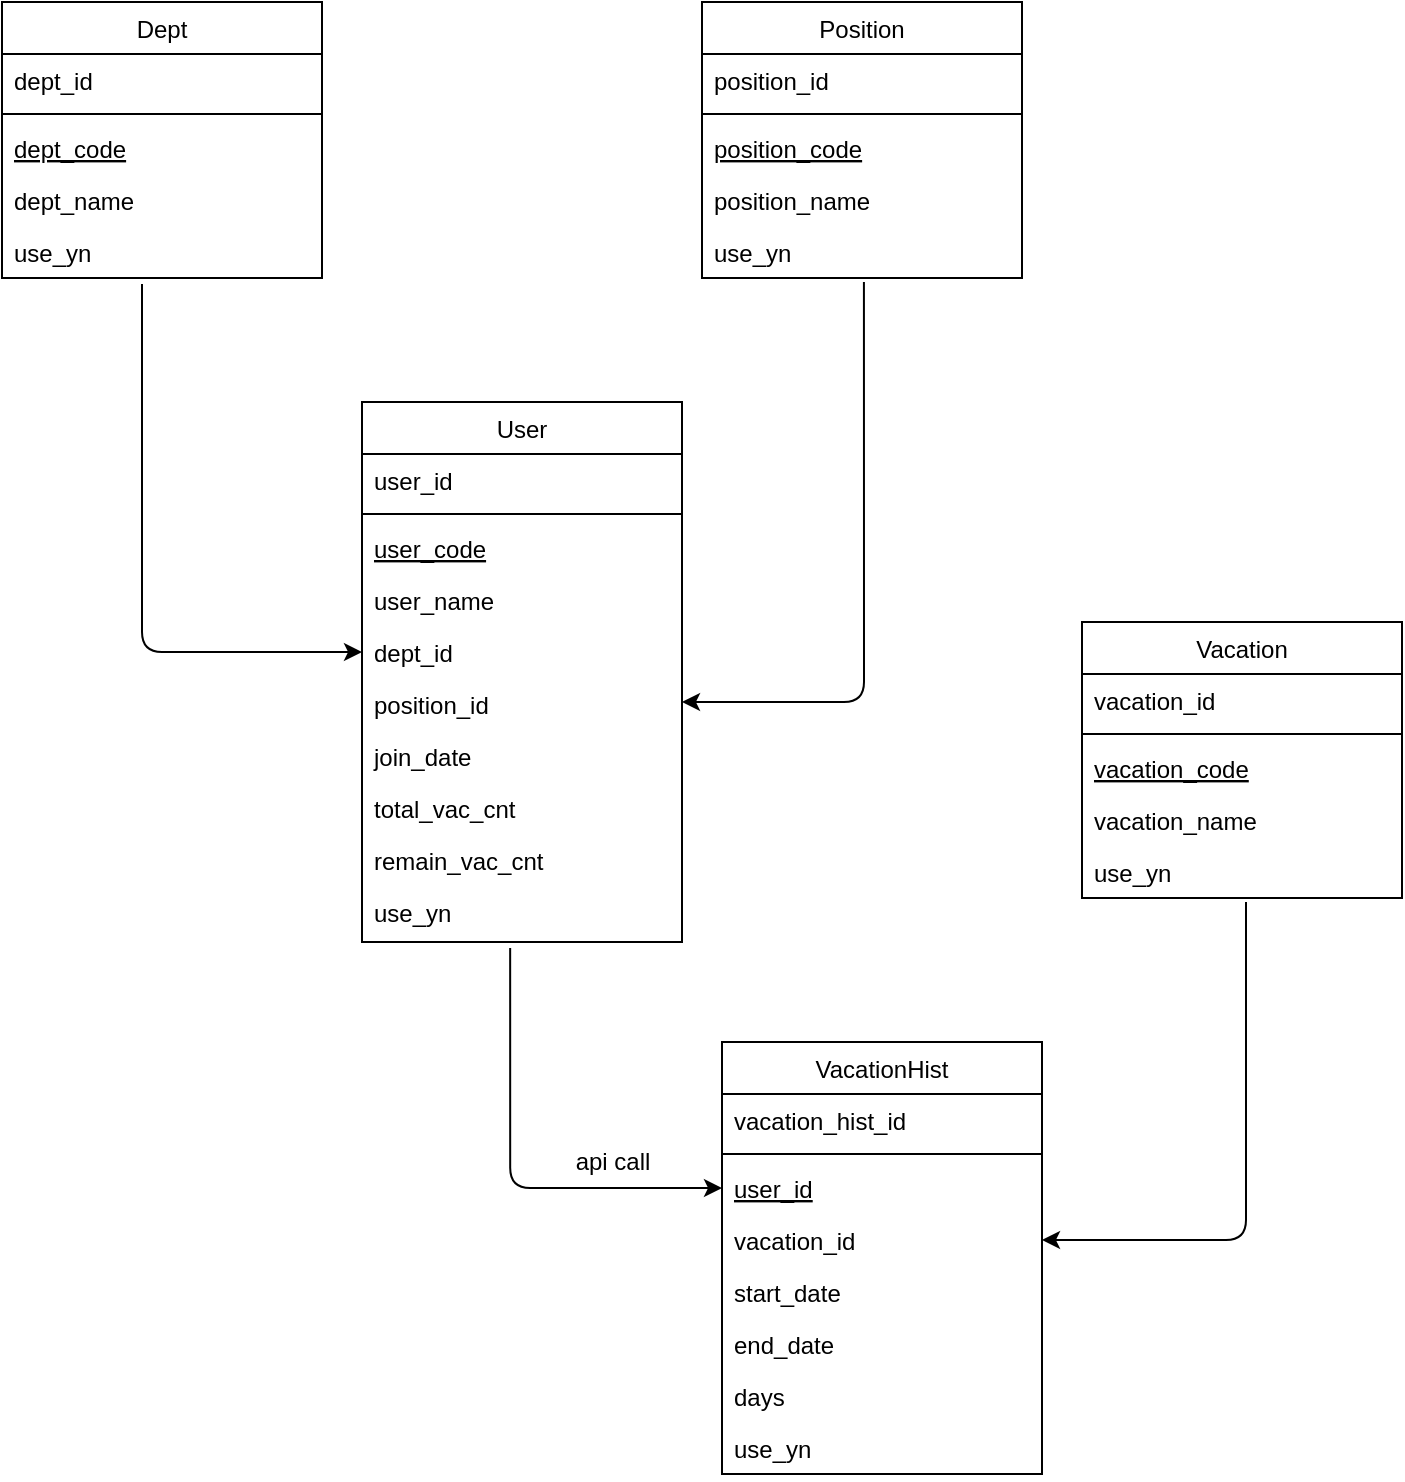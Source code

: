 <mxfile version="14.2.9" type="device"><diagram id="C5RBs43oDa-KdzZeNtuy" name="Page-1"><mxGraphModel dx="1422" dy="762" grid="1" gridSize="10" guides="1" tooltips="1" connect="1" arrows="1" fold="1" page="1" pageScale="1" pageWidth="827" pageHeight="1169" math="0" shadow="0"><root><mxCell id="WIyWlLk6GJQsqaUBKTNV-0"/><mxCell id="WIyWlLk6GJQsqaUBKTNV-1" parent="WIyWlLk6GJQsqaUBKTNV-0"/><mxCell id="zkfFHV4jXpPFQw0GAbJ--6" value="Dept&#10;" style="swimlane;fontStyle=0;align=center;verticalAlign=top;childLayout=stackLayout;horizontal=1;startSize=26;horizontalStack=0;resizeParent=1;resizeLast=0;collapsible=1;marginBottom=0;rounded=0;shadow=0;strokeWidth=1;" parent="WIyWlLk6GJQsqaUBKTNV-1" vertex="1"><mxGeometry x="60" y="100" width="160" height="138" as="geometry"><mxRectangle x="130" y="380" width="160" height="26" as="alternateBounds"/></mxGeometry></mxCell><mxCell id="zkfFHV4jXpPFQw0GAbJ--7" value="dept_id&#10;" style="text;align=left;verticalAlign=top;spacingLeft=4;spacingRight=4;overflow=hidden;rotatable=0;points=[[0,0.5],[1,0.5]];portConstraint=eastwest;" parent="zkfFHV4jXpPFQw0GAbJ--6" vertex="1"><mxGeometry y="26" width="160" height="26" as="geometry"/></mxCell><mxCell id="zkfFHV4jXpPFQw0GAbJ--9" value="" style="line;html=1;strokeWidth=1;align=left;verticalAlign=middle;spacingTop=-1;spacingLeft=3;spacingRight=3;rotatable=0;labelPosition=right;points=[];portConstraint=eastwest;" parent="zkfFHV4jXpPFQw0GAbJ--6" vertex="1"><mxGeometry y="52" width="160" height="8" as="geometry"/></mxCell><mxCell id="zkfFHV4jXpPFQw0GAbJ--10" value="dept_code" style="text;align=left;verticalAlign=top;spacingLeft=4;spacingRight=4;overflow=hidden;rotatable=0;points=[[0,0.5],[1,0.5]];portConstraint=eastwest;fontStyle=4" parent="zkfFHV4jXpPFQw0GAbJ--6" vertex="1"><mxGeometry y="60" width="160" height="26" as="geometry"/></mxCell><mxCell id="zkfFHV4jXpPFQw0GAbJ--11" value="dept_name&#10;" style="text;align=left;verticalAlign=top;spacingLeft=4;spacingRight=4;overflow=hidden;rotatable=0;points=[[0,0.5],[1,0.5]];portConstraint=eastwest;" parent="zkfFHV4jXpPFQw0GAbJ--6" vertex="1"><mxGeometry y="86" width="160" height="26" as="geometry"/></mxCell><mxCell id="jxU5ZVfsKW5ekqhEbPgU-1" value="use_yn&#10;" style="text;align=left;verticalAlign=top;spacingLeft=4;spacingRight=4;overflow=hidden;rotatable=0;points=[[0,0.5],[1,0.5]];portConstraint=eastwest;" parent="zkfFHV4jXpPFQw0GAbJ--6" vertex="1"><mxGeometry y="112" width="160" height="26" as="geometry"/></mxCell><mxCell id="jxU5ZVfsKW5ekqhEbPgU-2" value="Position" style="swimlane;fontStyle=0;align=center;verticalAlign=top;childLayout=stackLayout;horizontal=1;startSize=26;horizontalStack=0;resizeParent=1;resizeLast=0;collapsible=1;marginBottom=0;rounded=0;shadow=0;strokeWidth=1;" parent="WIyWlLk6GJQsqaUBKTNV-1" vertex="1"><mxGeometry x="410" y="100" width="160" height="138" as="geometry"><mxRectangle x="130" y="380" width="160" height="26" as="alternateBounds"/></mxGeometry></mxCell><mxCell id="jxU5ZVfsKW5ekqhEbPgU-3" value="position_id" style="text;align=left;verticalAlign=top;spacingLeft=4;spacingRight=4;overflow=hidden;rotatable=0;points=[[0,0.5],[1,0.5]];portConstraint=eastwest;" parent="jxU5ZVfsKW5ekqhEbPgU-2" vertex="1"><mxGeometry y="26" width="160" height="26" as="geometry"/></mxCell><mxCell id="jxU5ZVfsKW5ekqhEbPgU-4" value="" style="line;html=1;strokeWidth=1;align=left;verticalAlign=middle;spacingTop=-1;spacingLeft=3;spacingRight=3;rotatable=0;labelPosition=right;points=[];portConstraint=eastwest;" parent="jxU5ZVfsKW5ekqhEbPgU-2" vertex="1"><mxGeometry y="52" width="160" height="8" as="geometry"/></mxCell><mxCell id="jxU5ZVfsKW5ekqhEbPgU-5" value="position_code&#10;" style="text;align=left;verticalAlign=top;spacingLeft=4;spacingRight=4;overflow=hidden;rotatable=0;points=[[0,0.5],[1,0.5]];portConstraint=eastwest;fontStyle=4" parent="jxU5ZVfsKW5ekqhEbPgU-2" vertex="1"><mxGeometry y="60" width="160" height="26" as="geometry"/></mxCell><mxCell id="jxU5ZVfsKW5ekqhEbPgU-6" value="position_name" style="text;align=left;verticalAlign=top;spacingLeft=4;spacingRight=4;overflow=hidden;rotatable=0;points=[[0,0.5],[1,0.5]];portConstraint=eastwest;" parent="jxU5ZVfsKW5ekqhEbPgU-2" vertex="1"><mxGeometry y="86" width="160" height="26" as="geometry"/></mxCell><mxCell id="jxU5ZVfsKW5ekqhEbPgU-7" value="use_yn" style="text;align=left;verticalAlign=top;spacingLeft=4;spacingRight=4;overflow=hidden;rotatable=0;points=[[0,0.5],[1,0.5]];portConstraint=eastwest;" parent="jxU5ZVfsKW5ekqhEbPgU-2" vertex="1"><mxGeometry y="112" width="160" height="26" as="geometry"/></mxCell><mxCell id="jxU5ZVfsKW5ekqhEbPgU-8" value="User" style="swimlane;fontStyle=0;align=center;verticalAlign=top;childLayout=stackLayout;horizontal=1;startSize=26;horizontalStack=0;resizeParent=1;resizeLast=0;collapsible=1;marginBottom=0;rounded=0;shadow=0;strokeWidth=1;" parent="WIyWlLk6GJQsqaUBKTNV-1" vertex="1"><mxGeometry x="240" y="300" width="160" height="270" as="geometry"><mxRectangle x="130" y="380" width="160" height="26" as="alternateBounds"/></mxGeometry></mxCell><mxCell id="jxU5ZVfsKW5ekqhEbPgU-9" value="user_id" style="text;align=left;verticalAlign=top;spacingLeft=4;spacingRight=4;overflow=hidden;rotatable=0;points=[[0,0.5],[1,0.5]];portConstraint=eastwest;" parent="jxU5ZVfsKW5ekqhEbPgU-8" vertex="1"><mxGeometry y="26" width="160" height="26" as="geometry"/></mxCell><mxCell id="jxU5ZVfsKW5ekqhEbPgU-10" value="" style="line;html=1;strokeWidth=1;align=left;verticalAlign=middle;spacingTop=-1;spacingLeft=3;spacingRight=3;rotatable=0;labelPosition=right;points=[];portConstraint=eastwest;" parent="jxU5ZVfsKW5ekqhEbPgU-8" vertex="1"><mxGeometry y="52" width="160" height="8" as="geometry"/></mxCell><mxCell id="jxU5ZVfsKW5ekqhEbPgU-11" value="user_code" style="text;align=left;verticalAlign=top;spacingLeft=4;spacingRight=4;overflow=hidden;rotatable=0;points=[[0,0.5],[1,0.5]];portConstraint=eastwest;fontStyle=4" parent="jxU5ZVfsKW5ekqhEbPgU-8" vertex="1"><mxGeometry y="60" width="160" height="26" as="geometry"/></mxCell><mxCell id="jxU5ZVfsKW5ekqhEbPgU-12" value="user_name" style="text;align=left;verticalAlign=top;spacingLeft=4;spacingRight=4;overflow=hidden;rotatable=0;points=[[0,0.5],[1,0.5]];portConstraint=eastwest;" parent="jxU5ZVfsKW5ekqhEbPgU-8" vertex="1"><mxGeometry y="86" width="160" height="26" as="geometry"/></mxCell><mxCell id="jxU5ZVfsKW5ekqhEbPgU-13" value="dept_id" style="text;align=left;verticalAlign=top;spacingLeft=4;spacingRight=4;overflow=hidden;rotatable=0;points=[[0,0.5],[1,0.5]];portConstraint=eastwest;" parent="jxU5ZVfsKW5ekqhEbPgU-8" vertex="1"><mxGeometry y="112" width="160" height="26" as="geometry"/></mxCell><mxCell id="jxU5ZVfsKW5ekqhEbPgU-15" value="position_id" style="text;align=left;verticalAlign=top;spacingLeft=4;spacingRight=4;overflow=hidden;rotatable=0;points=[[0,0.5],[1,0.5]];portConstraint=eastwest;" parent="jxU5ZVfsKW5ekqhEbPgU-8" vertex="1"><mxGeometry y="138" width="160" height="26" as="geometry"/></mxCell><mxCell id="jxU5ZVfsKW5ekqhEbPgU-16" value="join_date" style="text;align=left;verticalAlign=top;spacingLeft=4;spacingRight=4;overflow=hidden;rotatable=0;points=[[0,0.5],[1,0.5]];portConstraint=eastwest;" parent="jxU5ZVfsKW5ekqhEbPgU-8" vertex="1"><mxGeometry y="164" width="160" height="26" as="geometry"/></mxCell><mxCell id="jxU5ZVfsKW5ekqhEbPgU-17" value="total_vac_cnt&#10;" style="text;align=left;verticalAlign=top;spacingLeft=4;spacingRight=4;overflow=hidden;rotatable=0;points=[[0,0.5],[1,0.5]];portConstraint=eastwest;" parent="jxU5ZVfsKW5ekqhEbPgU-8" vertex="1"><mxGeometry y="190" width="160" height="26" as="geometry"/></mxCell><mxCell id="jxU5ZVfsKW5ekqhEbPgU-18" value="remain_vac_cnt&#10;" style="text;align=left;verticalAlign=top;spacingLeft=4;spacingRight=4;overflow=hidden;rotatable=0;points=[[0,0.5],[1,0.5]];portConstraint=eastwest;" parent="jxU5ZVfsKW5ekqhEbPgU-8" vertex="1"><mxGeometry y="216" width="160" height="26" as="geometry"/></mxCell><mxCell id="jxU5ZVfsKW5ekqhEbPgU-19" value="use_yn&#10;" style="text;align=left;verticalAlign=top;spacingLeft=4;spacingRight=4;overflow=hidden;rotatable=0;points=[[0,0.5],[1,0.5]];portConstraint=eastwest;" parent="jxU5ZVfsKW5ekqhEbPgU-8" vertex="1"><mxGeometry y="242" width="160" height="26" as="geometry"/></mxCell><mxCell id="jxU5ZVfsKW5ekqhEbPgU-24" value="" style="edgeStyle=segmentEdgeStyle;endArrow=classic;html=1;entryX=0;entryY=0.5;entryDx=0;entryDy=0;" parent="WIyWlLk6GJQsqaUBKTNV-1" target="jxU5ZVfsKW5ekqhEbPgU-13" edge="1"><mxGeometry width="50" height="50" relative="1" as="geometry"><mxPoint x="130" y="241" as="sourcePoint"/><mxPoint x="130" y="280" as="targetPoint"/><Array as="points"><mxPoint x="130" y="425"/></Array></mxGeometry></mxCell><mxCell id="jxU5ZVfsKW5ekqhEbPgU-25" value="" style="edgeStyle=segmentEdgeStyle;endArrow=classic;html=1;exitX=0.506;exitY=1.077;exitDx=0;exitDy=0;exitPerimeter=0;" parent="WIyWlLk6GJQsqaUBKTNV-1" source="jxU5ZVfsKW5ekqhEbPgU-7" edge="1"><mxGeometry width="50" height="50" relative="1" as="geometry"><mxPoint x="500" y="380" as="sourcePoint"/><mxPoint x="400" y="450" as="targetPoint"/><Array as="points"><mxPoint x="491" y="450"/><mxPoint x="400" y="450"/></Array></mxGeometry></mxCell><mxCell id="jxU5ZVfsKW5ekqhEbPgU-26" value="VacationHist&#10;" style="swimlane;fontStyle=0;align=center;verticalAlign=top;childLayout=stackLayout;horizontal=1;startSize=26;horizontalStack=0;resizeParent=1;resizeLast=0;collapsible=1;marginBottom=0;rounded=0;shadow=0;strokeWidth=1;" parent="WIyWlLk6GJQsqaUBKTNV-1" vertex="1"><mxGeometry x="420" y="620" width="160" height="216" as="geometry"><mxRectangle x="130" y="380" width="160" height="26" as="alternateBounds"/></mxGeometry></mxCell><mxCell id="jxU5ZVfsKW5ekqhEbPgU-27" value="vacation_hist_id" style="text;align=left;verticalAlign=top;spacingLeft=4;spacingRight=4;overflow=hidden;rotatable=0;points=[[0,0.5],[1,0.5]];portConstraint=eastwest;" parent="jxU5ZVfsKW5ekqhEbPgU-26" vertex="1"><mxGeometry y="26" width="160" height="26" as="geometry"/></mxCell><mxCell id="jxU5ZVfsKW5ekqhEbPgU-28" value="" style="line;html=1;strokeWidth=1;align=left;verticalAlign=middle;spacingTop=-1;spacingLeft=3;spacingRight=3;rotatable=0;labelPosition=right;points=[];portConstraint=eastwest;" parent="jxU5ZVfsKW5ekqhEbPgU-26" vertex="1"><mxGeometry y="52" width="160" height="8" as="geometry"/></mxCell><mxCell id="jxU5ZVfsKW5ekqhEbPgU-29" value="user_id" style="text;align=left;verticalAlign=top;spacingLeft=4;spacingRight=4;overflow=hidden;rotatable=0;points=[[0,0.5],[1,0.5]];portConstraint=eastwest;fontStyle=4" parent="jxU5ZVfsKW5ekqhEbPgU-26" vertex="1"><mxGeometry y="60" width="160" height="26" as="geometry"/></mxCell><mxCell id="jxU5ZVfsKW5ekqhEbPgU-30" value="vacation_id" style="text;align=left;verticalAlign=top;spacingLeft=4;spacingRight=4;overflow=hidden;rotatable=0;points=[[0,0.5],[1,0.5]];portConstraint=eastwest;" parent="jxU5ZVfsKW5ekqhEbPgU-26" vertex="1"><mxGeometry y="86" width="160" height="26" as="geometry"/></mxCell><mxCell id="jxU5ZVfsKW5ekqhEbPgU-31" value="start_date" style="text;align=left;verticalAlign=top;spacingLeft=4;spacingRight=4;overflow=hidden;rotatable=0;points=[[0,0.5],[1,0.5]];portConstraint=eastwest;" parent="jxU5ZVfsKW5ekqhEbPgU-26" vertex="1"><mxGeometry y="112" width="160" height="26" as="geometry"/></mxCell><mxCell id="jxU5ZVfsKW5ekqhEbPgU-38" value="end_date" style="text;align=left;verticalAlign=top;spacingLeft=4;spacingRight=4;overflow=hidden;rotatable=0;points=[[0,0.5],[1,0.5]];portConstraint=eastwest;" parent="jxU5ZVfsKW5ekqhEbPgU-26" vertex="1"><mxGeometry y="138" width="160" height="26" as="geometry"/></mxCell><mxCell id="jxU5ZVfsKW5ekqhEbPgU-39" value="days" style="text;align=left;verticalAlign=top;spacingLeft=4;spacingRight=4;overflow=hidden;rotatable=0;points=[[0,0.5],[1,0.5]];portConstraint=eastwest;" parent="jxU5ZVfsKW5ekqhEbPgU-26" vertex="1"><mxGeometry y="164" width="160" height="26" as="geometry"/></mxCell><mxCell id="jxU5ZVfsKW5ekqhEbPgU-40" value="use_yn" style="text;align=left;verticalAlign=top;spacingLeft=4;spacingRight=4;overflow=hidden;rotatable=0;points=[[0,0.5],[1,0.5]];portConstraint=eastwest;" parent="jxU5ZVfsKW5ekqhEbPgU-26" vertex="1"><mxGeometry y="190" width="160" height="26" as="geometry"/></mxCell><mxCell id="jxU5ZVfsKW5ekqhEbPgU-32" value="Vacation&#10;" style="swimlane;fontStyle=0;align=center;verticalAlign=top;childLayout=stackLayout;horizontal=1;startSize=26;horizontalStack=0;resizeParent=1;resizeLast=0;collapsible=1;marginBottom=0;rounded=0;shadow=0;strokeWidth=1;" parent="WIyWlLk6GJQsqaUBKTNV-1" vertex="1"><mxGeometry x="600" y="410" width="160" height="138" as="geometry"><mxRectangle x="130" y="380" width="160" height="26" as="alternateBounds"/></mxGeometry></mxCell><mxCell id="jxU5ZVfsKW5ekqhEbPgU-33" value="vacation_id" style="text;align=left;verticalAlign=top;spacingLeft=4;spacingRight=4;overflow=hidden;rotatable=0;points=[[0,0.5],[1,0.5]];portConstraint=eastwest;" parent="jxU5ZVfsKW5ekqhEbPgU-32" vertex="1"><mxGeometry y="26" width="160" height="26" as="geometry"/></mxCell><mxCell id="jxU5ZVfsKW5ekqhEbPgU-34" value="" style="line;html=1;strokeWidth=1;align=left;verticalAlign=middle;spacingTop=-1;spacingLeft=3;spacingRight=3;rotatable=0;labelPosition=right;points=[];portConstraint=eastwest;" parent="jxU5ZVfsKW5ekqhEbPgU-32" vertex="1"><mxGeometry y="52" width="160" height="8" as="geometry"/></mxCell><mxCell id="jxU5ZVfsKW5ekqhEbPgU-35" value="vacation_code" style="text;align=left;verticalAlign=top;spacingLeft=4;spacingRight=4;overflow=hidden;rotatable=0;points=[[0,0.5],[1,0.5]];portConstraint=eastwest;fontStyle=4" parent="jxU5ZVfsKW5ekqhEbPgU-32" vertex="1"><mxGeometry y="60" width="160" height="26" as="geometry"/></mxCell><mxCell id="jxU5ZVfsKW5ekqhEbPgU-36" value="vacation_name" style="text;align=left;verticalAlign=top;spacingLeft=4;spacingRight=4;overflow=hidden;rotatable=0;points=[[0,0.5],[1,0.5]];portConstraint=eastwest;" parent="jxU5ZVfsKW5ekqhEbPgU-32" vertex="1"><mxGeometry y="86" width="160" height="26" as="geometry"/></mxCell><mxCell id="jxU5ZVfsKW5ekqhEbPgU-37" value="use_yn" style="text;align=left;verticalAlign=top;spacingLeft=4;spacingRight=4;overflow=hidden;rotatable=0;points=[[0,0.5],[1,0.5]];portConstraint=eastwest;" parent="jxU5ZVfsKW5ekqhEbPgU-32" vertex="1"><mxGeometry y="112" width="160" height="26" as="geometry"/></mxCell><mxCell id="jxU5ZVfsKW5ekqhEbPgU-41" value="" style="edgeStyle=segmentEdgeStyle;endArrow=classic;html=1;entryX=0;entryY=0.5;entryDx=0;entryDy=0;exitX=0.463;exitY=1.192;exitDx=0;exitDy=0;exitPerimeter=0;" parent="WIyWlLk6GJQsqaUBKTNV-1" source="jxU5ZVfsKW5ekqhEbPgU-19" target="jxU5ZVfsKW5ekqhEbPgU-29" edge="1"><mxGeometry width="50" height="50" relative="1" as="geometry"><mxPoint x="330" y="740" as="sourcePoint"/><mxPoint x="380" y="690" as="targetPoint"/><Array as="points"><mxPoint x="314" y="693"/></Array></mxGeometry></mxCell><mxCell id="jxU5ZVfsKW5ekqhEbPgU-42" value="" style="edgeStyle=segmentEdgeStyle;endArrow=classic;html=1;entryX=1;entryY=0.5;entryDx=0;entryDy=0;" parent="WIyWlLk6GJQsqaUBKTNV-1" target="jxU5ZVfsKW5ekqhEbPgU-30" edge="1"><mxGeometry width="50" height="50" relative="1" as="geometry"><mxPoint x="682" y="550" as="sourcePoint"/><mxPoint x="775.92" y="680.01" as="targetPoint"/><Array as="points"><mxPoint x="682" y="719"/></Array></mxGeometry></mxCell><mxCell id="dnWGzqbu8e0pXPg6wKvk-0" value="api call" style="text;html=1;align=center;verticalAlign=middle;resizable=0;points=[];autosize=1;" vertex="1" parent="WIyWlLk6GJQsqaUBKTNV-1"><mxGeometry x="340" y="670" width="50" height="20" as="geometry"/></mxCell></root></mxGraphModel></diagram></mxfile>